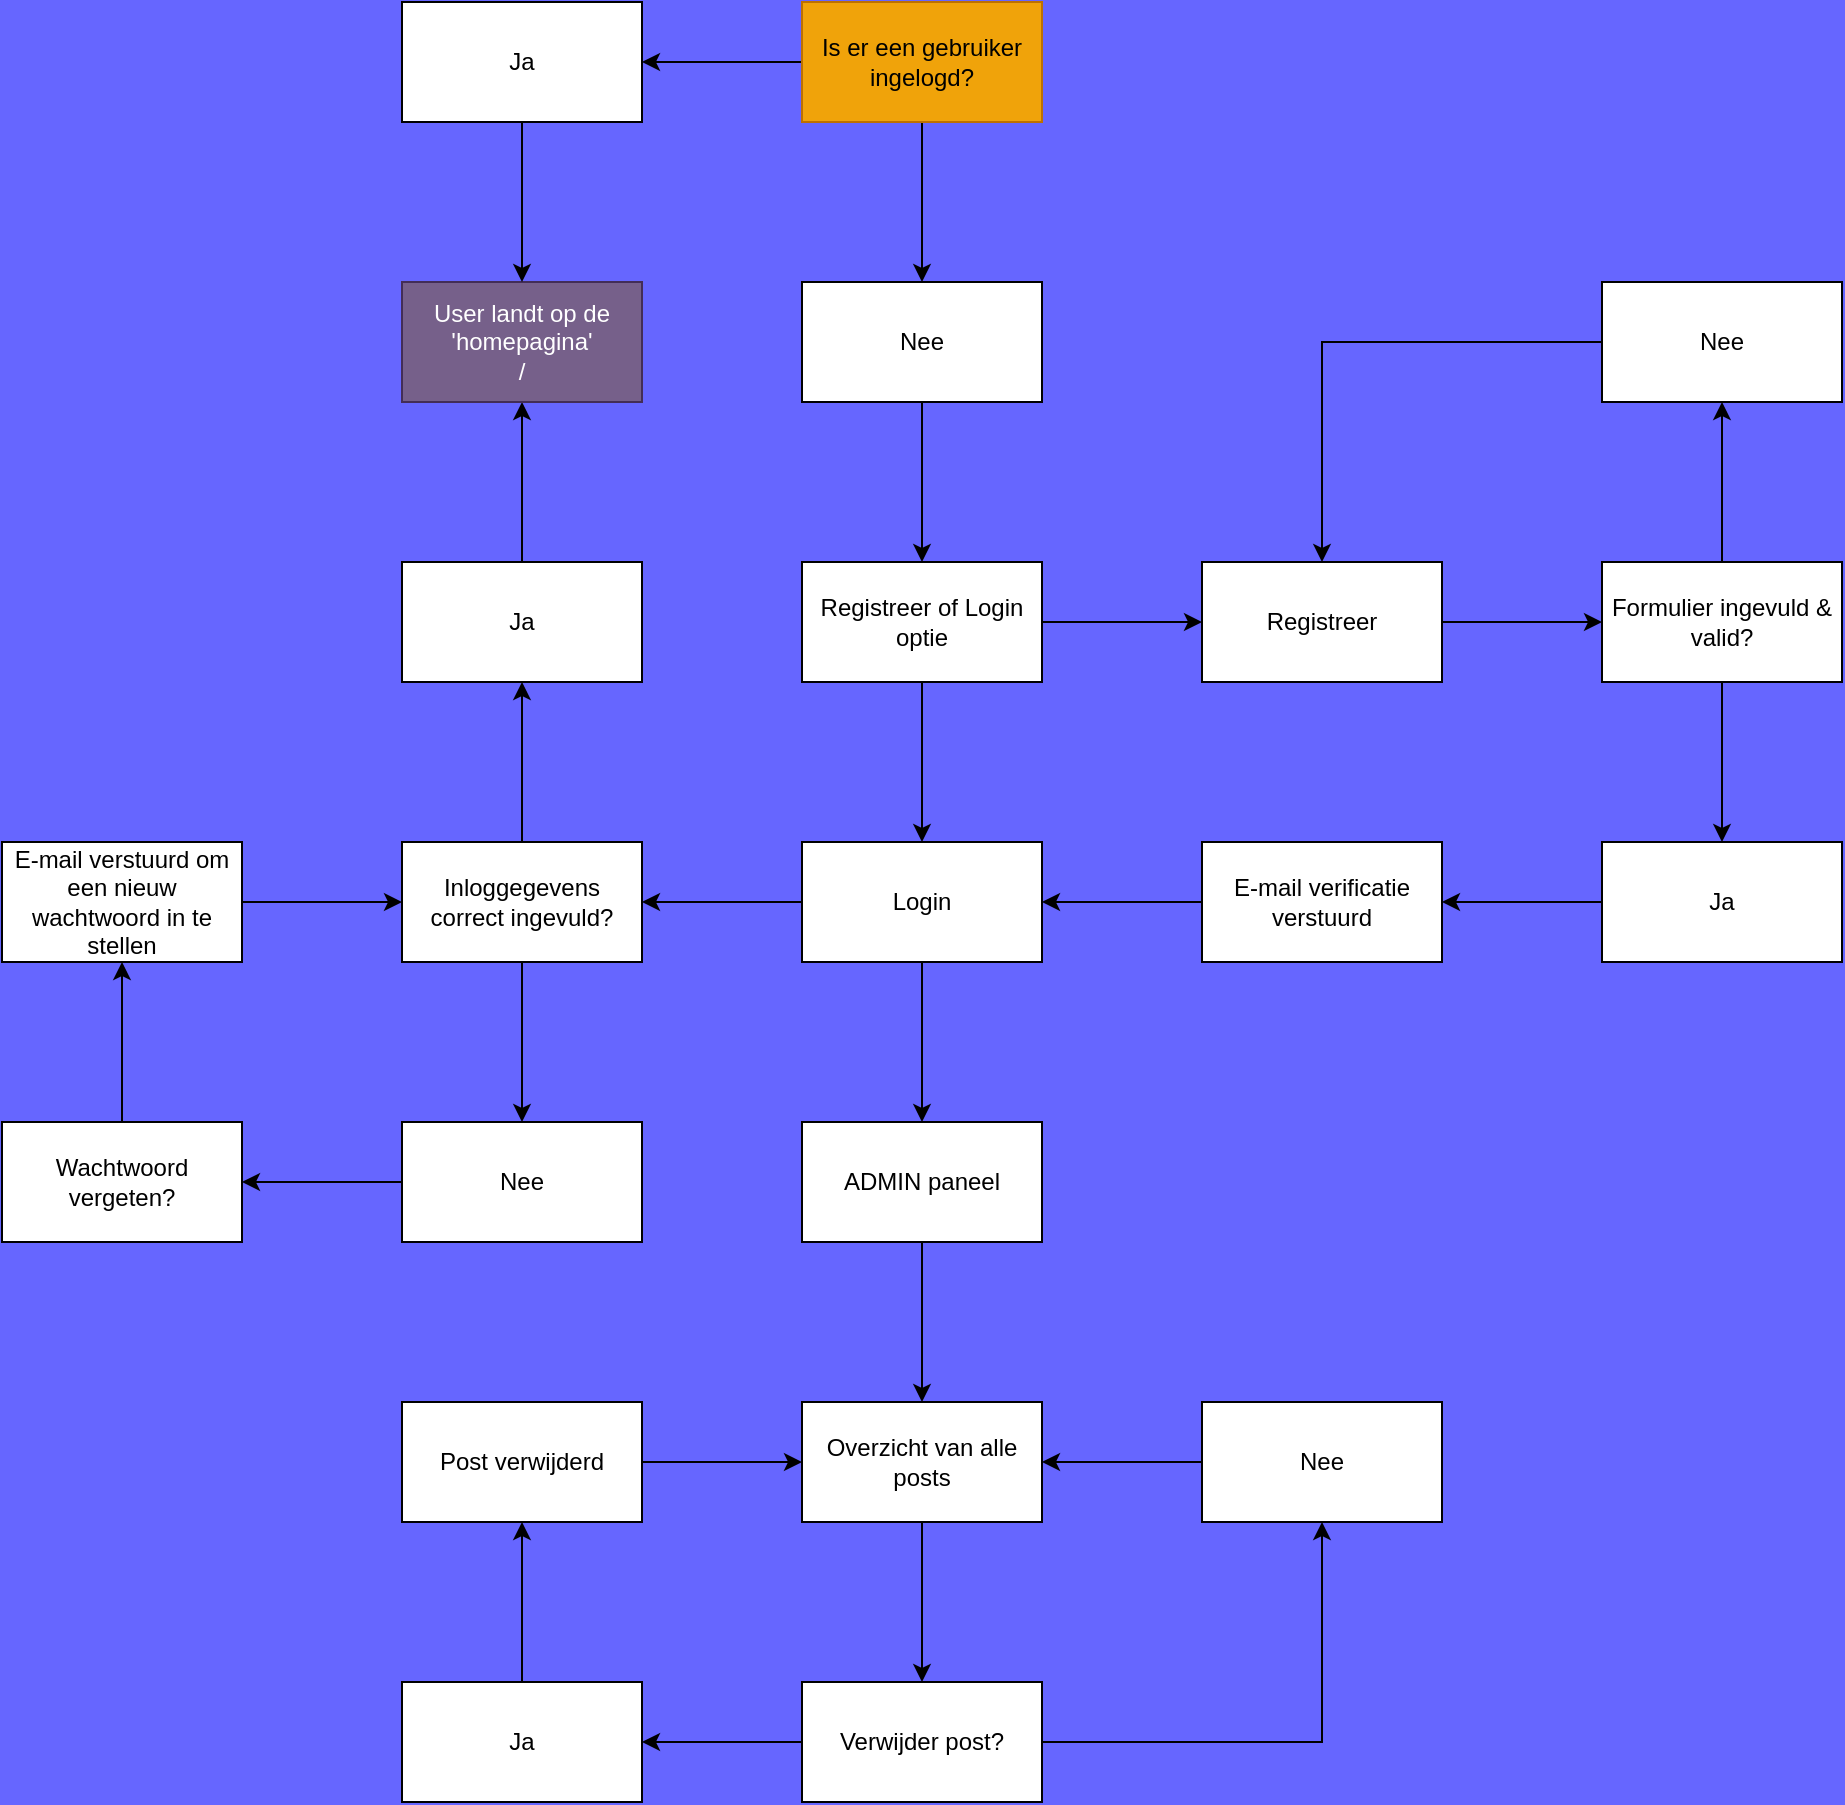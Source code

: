 <mxfile version="24.7.17">
  <diagram name="Page-1" id="8juHy3Xdw_dmCA7gpQmh">
    <mxGraphModel dx="2537" dy="992" grid="1" gridSize="10" guides="1" tooltips="1" connect="1" arrows="1" fold="1" page="1" pageScale="1" pageWidth="850" pageHeight="1100" background="#6666FF" math="0" shadow="0">
      <root>
        <mxCell id="0" />
        <mxCell id="1" parent="0" />
        <mxCell id="kki6zXwQE-tFEhtSFMzE-5" value="" style="edgeStyle=orthogonalEdgeStyle;rounded=0;orthogonalLoop=1;jettySize=auto;html=1;" edge="1" parent="1" source="kki6zXwQE-tFEhtSFMzE-2" target="kki6zXwQE-tFEhtSFMzE-4">
          <mxGeometry relative="1" as="geometry" />
        </mxCell>
        <mxCell id="kki6zXwQE-tFEhtSFMzE-7" value="" style="edgeStyle=orthogonalEdgeStyle;rounded=0;orthogonalLoop=1;jettySize=auto;html=1;" edge="1" parent="1" source="kki6zXwQE-tFEhtSFMzE-2" target="kki6zXwQE-tFEhtSFMzE-6">
          <mxGeometry relative="1" as="geometry" />
        </mxCell>
        <mxCell id="kki6zXwQE-tFEhtSFMzE-2" value="Registreer of Login optie" style="rounded=0;whiteSpace=wrap;html=1;" vertex="1" parent="1">
          <mxGeometry x="350" y="340" width="120" height="60" as="geometry" />
        </mxCell>
        <mxCell id="kki6zXwQE-tFEhtSFMzE-19" value="" style="edgeStyle=orthogonalEdgeStyle;rounded=0;orthogonalLoop=1;jettySize=auto;html=1;" edge="1" parent="1" source="kki6zXwQE-tFEhtSFMzE-4" target="kki6zXwQE-tFEhtSFMzE-18">
          <mxGeometry relative="1" as="geometry" />
        </mxCell>
        <mxCell id="kki6zXwQE-tFEhtSFMzE-33" value="" style="edgeStyle=orthogonalEdgeStyle;rounded=0;orthogonalLoop=1;jettySize=auto;html=1;" edge="1" parent="1" source="kki6zXwQE-tFEhtSFMzE-4" target="kki6zXwQE-tFEhtSFMzE-32">
          <mxGeometry relative="1" as="geometry" />
        </mxCell>
        <mxCell id="kki6zXwQE-tFEhtSFMzE-4" value="Login" style="rounded=0;whiteSpace=wrap;html=1;" vertex="1" parent="1">
          <mxGeometry x="350" y="480" width="120" height="60" as="geometry" />
        </mxCell>
        <mxCell id="kki6zXwQE-tFEhtSFMzE-9" value="" style="edgeStyle=orthogonalEdgeStyle;rounded=0;orthogonalLoop=1;jettySize=auto;html=1;" edge="1" parent="1" source="kki6zXwQE-tFEhtSFMzE-6" target="kki6zXwQE-tFEhtSFMzE-8">
          <mxGeometry relative="1" as="geometry" />
        </mxCell>
        <mxCell id="kki6zXwQE-tFEhtSFMzE-6" value="Registreer" style="rounded=0;whiteSpace=wrap;html=1;" vertex="1" parent="1">
          <mxGeometry x="550" y="340" width="120" height="60" as="geometry" />
        </mxCell>
        <mxCell id="kki6zXwQE-tFEhtSFMzE-11" value="" style="edgeStyle=orthogonalEdgeStyle;rounded=0;orthogonalLoop=1;jettySize=auto;html=1;" edge="1" parent="1" source="kki6zXwQE-tFEhtSFMzE-8" target="kki6zXwQE-tFEhtSFMzE-10">
          <mxGeometry relative="1" as="geometry" />
        </mxCell>
        <mxCell id="kki6zXwQE-tFEhtSFMzE-14" value="" style="edgeStyle=orthogonalEdgeStyle;rounded=0;orthogonalLoop=1;jettySize=auto;html=1;" edge="1" parent="1" source="kki6zXwQE-tFEhtSFMzE-8" target="kki6zXwQE-tFEhtSFMzE-13">
          <mxGeometry relative="1" as="geometry" />
        </mxCell>
        <mxCell id="kki6zXwQE-tFEhtSFMzE-8" value="Formulier ingevuld &amp;amp; valid?" style="rounded=0;whiteSpace=wrap;html=1;" vertex="1" parent="1">
          <mxGeometry x="750" y="340" width="120" height="60" as="geometry" />
        </mxCell>
        <mxCell id="kki6zXwQE-tFEhtSFMzE-12" style="edgeStyle=orthogonalEdgeStyle;rounded=0;orthogonalLoop=1;jettySize=auto;html=1;" edge="1" parent="1" source="kki6zXwQE-tFEhtSFMzE-10" target="kki6zXwQE-tFEhtSFMzE-6">
          <mxGeometry relative="1" as="geometry" />
        </mxCell>
        <mxCell id="kki6zXwQE-tFEhtSFMzE-10" value="Nee" style="rounded=0;whiteSpace=wrap;html=1;" vertex="1" parent="1">
          <mxGeometry x="750" y="200" width="120" height="60" as="geometry" />
        </mxCell>
        <mxCell id="kki6zXwQE-tFEhtSFMzE-16" value="" style="edgeStyle=orthogonalEdgeStyle;rounded=0;orthogonalLoop=1;jettySize=auto;html=1;" edge="1" parent="1" source="kki6zXwQE-tFEhtSFMzE-13" target="kki6zXwQE-tFEhtSFMzE-15">
          <mxGeometry relative="1" as="geometry" />
        </mxCell>
        <mxCell id="kki6zXwQE-tFEhtSFMzE-13" value="Ja" style="rounded=0;whiteSpace=wrap;html=1;" vertex="1" parent="1">
          <mxGeometry x="750" y="480" width="120" height="60" as="geometry" />
        </mxCell>
        <mxCell id="kki6zXwQE-tFEhtSFMzE-17" value="" style="edgeStyle=orthogonalEdgeStyle;rounded=0;orthogonalLoop=1;jettySize=auto;html=1;" edge="1" parent="1" source="kki6zXwQE-tFEhtSFMzE-15" target="kki6zXwQE-tFEhtSFMzE-4">
          <mxGeometry relative="1" as="geometry" />
        </mxCell>
        <mxCell id="kki6zXwQE-tFEhtSFMzE-15" value="E-mail verificatie verstuurd" style="rounded=0;whiteSpace=wrap;html=1;" vertex="1" parent="1">
          <mxGeometry x="550" y="480" width="120" height="60" as="geometry" />
        </mxCell>
        <mxCell id="kki6zXwQE-tFEhtSFMzE-21" value="" style="edgeStyle=orthogonalEdgeStyle;rounded=0;orthogonalLoop=1;jettySize=auto;html=1;" edge="1" parent="1" source="kki6zXwQE-tFEhtSFMzE-18" target="kki6zXwQE-tFEhtSFMzE-20">
          <mxGeometry relative="1" as="geometry" />
        </mxCell>
        <mxCell id="kki6zXwQE-tFEhtSFMzE-18" value="ADMIN paneel" style="rounded=0;whiteSpace=wrap;html=1;" vertex="1" parent="1">
          <mxGeometry x="350" y="620" width="120" height="60" as="geometry" />
        </mxCell>
        <mxCell id="kki6zXwQE-tFEhtSFMzE-23" value="" style="edgeStyle=orthogonalEdgeStyle;rounded=0;orthogonalLoop=1;jettySize=auto;html=1;" edge="1" parent="1" source="kki6zXwQE-tFEhtSFMzE-20" target="kki6zXwQE-tFEhtSFMzE-22">
          <mxGeometry relative="1" as="geometry" />
        </mxCell>
        <mxCell id="kki6zXwQE-tFEhtSFMzE-20" value="Overzicht van alle posts" style="rounded=0;whiteSpace=wrap;html=1;" vertex="1" parent="1">
          <mxGeometry x="350" y="760" width="120" height="60" as="geometry" />
        </mxCell>
        <mxCell id="kki6zXwQE-tFEhtSFMzE-25" value="" style="edgeStyle=orthogonalEdgeStyle;rounded=0;orthogonalLoop=1;jettySize=auto;html=1;" edge="1" parent="1" source="kki6zXwQE-tFEhtSFMzE-22" target="kki6zXwQE-tFEhtSFMzE-24">
          <mxGeometry relative="1" as="geometry" />
        </mxCell>
        <mxCell id="kki6zXwQE-tFEhtSFMzE-28" value="" style="edgeStyle=orthogonalEdgeStyle;rounded=0;orthogonalLoop=1;jettySize=auto;html=1;" edge="1" parent="1" source="kki6zXwQE-tFEhtSFMzE-22" target="kki6zXwQE-tFEhtSFMzE-27">
          <mxGeometry relative="1" as="geometry" />
        </mxCell>
        <mxCell id="kki6zXwQE-tFEhtSFMzE-22" value="Verwijder post?" style="rounded=0;whiteSpace=wrap;html=1;" vertex="1" parent="1">
          <mxGeometry x="350" y="900" width="120" height="60" as="geometry" />
        </mxCell>
        <mxCell id="kki6zXwQE-tFEhtSFMzE-26" value="" style="edgeStyle=orthogonalEdgeStyle;rounded=0;orthogonalLoop=1;jettySize=auto;html=1;" edge="1" parent="1" source="kki6zXwQE-tFEhtSFMzE-24" target="kki6zXwQE-tFEhtSFMzE-20">
          <mxGeometry relative="1" as="geometry" />
        </mxCell>
        <mxCell id="kki6zXwQE-tFEhtSFMzE-24" value="Nee" style="rounded=0;whiteSpace=wrap;html=1;" vertex="1" parent="1">
          <mxGeometry x="550" y="760" width="120" height="60" as="geometry" />
        </mxCell>
        <mxCell id="kki6zXwQE-tFEhtSFMzE-30" value="" style="edgeStyle=orthogonalEdgeStyle;rounded=0;orthogonalLoop=1;jettySize=auto;html=1;" edge="1" parent="1" source="kki6zXwQE-tFEhtSFMzE-27" target="kki6zXwQE-tFEhtSFMzE-29">
          <mxGeometry relative="1" as="geometry" />
        </mxCell>
        <mxCell id="kki6zXwQE-tFEhtSFMzE-27" value="Ja" style="rounded=0;whiteSpace=wrap;html=1;" vertex="1" parent="1">
          <mxGeometry x="150" y="900" width="120" height="60" as="geometry" />
        </mxCell>
        <mxCell id="kki6zXwQE-tFEhtSFMzE-31" value="" style="edgeStyle=orthogonalEdgeStyle;rounded=0;orthogonalLoop=1;jettySize=auto;html=1;" edge="1" parent="1" source="kki6zXwQE-tFEhtSFMzE-29" target="kki6zXwQE-tFEhtSFMzE-20">
          <mxGeometry relative="1" as="geometry" />
        </mxCell>
        <mxCell id="kki6zXwQE-tFEhtSFMzE-29" value="Post verwijderd" style="rounded=0;whiteSpace=wrap;html=1;" vertex="1" parent="1">
          <mxGeometry x="150" y="760" width="120" height="60" as="geometry" />
        </mxCell>
        <mxCell id="kki6zXwQE-tFEhtSFMzE-40" value="" style="edgeStyle=orthogonalEdgeStyle;rounded=0;orthogonalLoop=1;jettySize=auto;html=1;" edge="1" parent="1" source="kki6zXwQE-tFEhtSFMzE-32" target="kki6zXwQE-tFEhtSFMzE-39">
          <mxGeometry relative="1" as="geometry" />
        </mxCell>
        <mxCell id="kki6zXwQE-tFEhtSFMzE-47" value="" style="edgeStyle=orthogonalEdgeStyle;rounded=0;orthogonalLoop=1;jettySize=auto;html=1;" edge="1" parent="1" source="kki6zXwQE-tFEhtSFMzE-32" target="kki6zXwQE-tFEhtSFMzE-46">
          <mxGeometry relative="1" as="geometry" />
        </mxCell>
        <mxCell id="kki6zXwQE-tFEhtSFMzE-32" value="Inloggegevens correct ingevuld?" style="rounded=0;whiteSpace=wrap;html=1;" vertex="1" parent="1">
          <mxGeometry x="150" y="480" width="120" height="60" as="geometry" />
        </mxCell>
        <mxCell id="kki6zXwQE-tFEhtSFMzE-42" value="" style="edgeStyle=orthogonalEdgeStyle;rounded=0;orthogonalLoop=1;jettySize=auto;html=1;" edge="1" parent="1" source="kki6zXwQE-tFEhtSFMzE-39" target="kki6zXwQE-tFEhtSFMzE-41">
          <mxGeometry relative="1" as="geometry" />
        </mxCell>
        <mxCell id="kki6zXwQE-tFEhtSFMzE-39" value="Nee" style="rounded=0;whiteSpace=wrap;html=1;" vertex="1" parent="1">
          <mxGeometry x="150" y="620" width="120" height="60" as="geometry" />
        </mxCell>
        <mxCell id="kki6zXwQE-tFEhtSFMzE-44" value="" style="edgeStyle=orthogonalEdgeStyle;rounded=0;orthogonalLoop=1;jettySize=auto;html=1;" edge="1" parent="1" source="kki6zXwQE-tFEhtSFMzE-41" target="kki6zXwQE-tFEhtSFMzE-43">
          <mxGeometry relative="1" as="geometry" />
        </mxCell>
        <mxCell id="kki6zXwQE-tFEhtSFMzE-41" value="Wachtwoord vergeten?" style="rounded=0;whiteSpace=wrap;html=1;" vertex="1" parent="1">
          <mxGeometry x="-50" y="620" width="120" height="60" as="geometry" />
        </mxCell>
        <mxCell id="kki6zXwQE-tFEhtSFMzE-45" value="" style="edgeStyle=orthogonalEdgeStyle;rounded=0;orthogonalLoop=1;jettySize=auto;html=1;" edge="1" parent="1" source="kki6zXwQE-tFEhtSFMzE-43" target="kki6zXwQE-tFEhtSFMzE-32">
          <mxGeometry relative="1" as="geometry" />
        </mxCell>
        <mxCell id="kki6zXwQE-tFEhtSFMzE-43" value="E-mail verstuurd om een nieuw wachtwoord in te stellen" style="rounded=0;whiteSpace=wrap;html=1;" vertex="1" parent="1">
          <mxGeometry x="-50" y="480" width="120" height="60" as="geometry" />
        </mxCell>
        <mxCell id="kki6zXwQE-tFEhtSFMzE-54" style="edgeStyle=orthogonalEdgeStyle;rounded=0;orthogonalLoop=1;jettySize=auto;html=1;entryX=0.5;entryY=1;entryDx=0;entryDy=0;" edge="1" parent="1" source="kki6zXwQE-tFEhtSFMzE-46" target="kki6zXwQE-tFEhtSFMzE-53">
          <mxGeometry relative="1" as="geometry" />
        </mxCell>
        <mxCell id="kki6zXwQE-tFEhtSFMzE-46" value="Ja" style="rounded=0;whiteSpace=wrap;html=1;" vertex="1" parent="1">
          <mxGeometry x="150" y="340" width="120" height="60" as="geometry" />
        </mxCell>
        <mxCell id="kki6zXwQE-tFEhtSFMzE-51" value="" style="edgeStyle=orthogonalEdgeStyle;rounded=0;orthogonalLoop=1;jettySize=auto;html=1;" edge="1" parent="1" source="kki6zXwQE-tFEhtSFMzE-49" target="kki6zXwQE-tFEhtSFMzE-50">
          <mxGeometry relative="1" as="geometry" />
        </mxCell>
        <mxCell id="kki6zXwQE-tFEhtSFMzE-56" value="" style="edgeStyle=orthogonalEdgeStyle;rounded=0;orthogonalLoop=1;jettySize=auto;html=1;" edge="1" parent="1" source="kki6zXwQE-tFEhtSFMzE-49" target="kki6zXwQE-tFEhtSFMzE-55">
          <mxGeometry relative="1" as="geometry" />
        </mxCell>
        <mxCell id="kki6zXwQE-tFEhtSFMzE-49" value="Is er een gebruiker ingelogd?" style="rounded=0;whiteSpace=wrap;html=1;fillColor=#f0a30a;fontColor=#000000;strokeColor=#BD7000;" vertex="1" parent="1">
          <mxGeometry x="350" y="60" width="120" height="60" as="geometry" />
        </mxCell>
        <mxCell id="kki6zXwQE-tFEhtSFMzE-52" value="" style="edgeStyle=orthogonalEdgeStyle;rounded=0;orthogonalLoop=1;jettySize=auto;html=1;" edge="1" parent="1" source="kki6zXwQE-tFEhtSFMzE-50" target="kki6zXwQE-tFEhtSFMzE-2">
          <mxGeometry relative="1" as="geometry" />
        </mxCell>
        <mxCell id="kki6zXwQE-tFEhtSFMzE-50" value="Nee" style="rounded=0;whiteSpace=wrap;html=1;" vertex="1" parent="1">
          <mxGeometry x="350" y="200" width="120" height="60" as="geometry" />
        </mxCell>
        <mxCell id="kki6zXwQE-tFEhtSFMzE-53" value="User landt op de &#39;homepagina&#39;&lt;div&gt;/&lt;/div&gt;" style="rounded=0;whiteSpace=wrap;html=1;fillColor=#76608a;fontColor=#ffffff;strokeColor=#432D57;" vertex="1" parent="1">
          <mxGeometry x="150" y="200" width="120" height="60" as="geometry" />
        </mxCell>
        <mxCell id="kki6zXwQE-tFEhtSFMzE-57" value="" style="edgeStyle=orthogonalEdgeStyle;rounded=0;orthogonalLoop=1;jettySize=auto;html=1;" edge="1" parent="1" source="kki6zXwQE-tFEhtSFMzE-55" target="kki6zXwQE-tFEhtSFMzE-53">
          <mxGeometry relative="1" as="geometry" />
        </mxCell>
        <mxCell id="kki6zXwQE-tFEhtSFMzE-55" value="Ja" style="rounded=0;whiteSpace=wrap;html=1;" vertex="1" parent="1">
          <mxGeometry x="150" y="60" width="120" height="60" as="geometry" />
        </mxCell>
      </root>
    </mxGraphModel>
  </diagram>
</mxfile>
